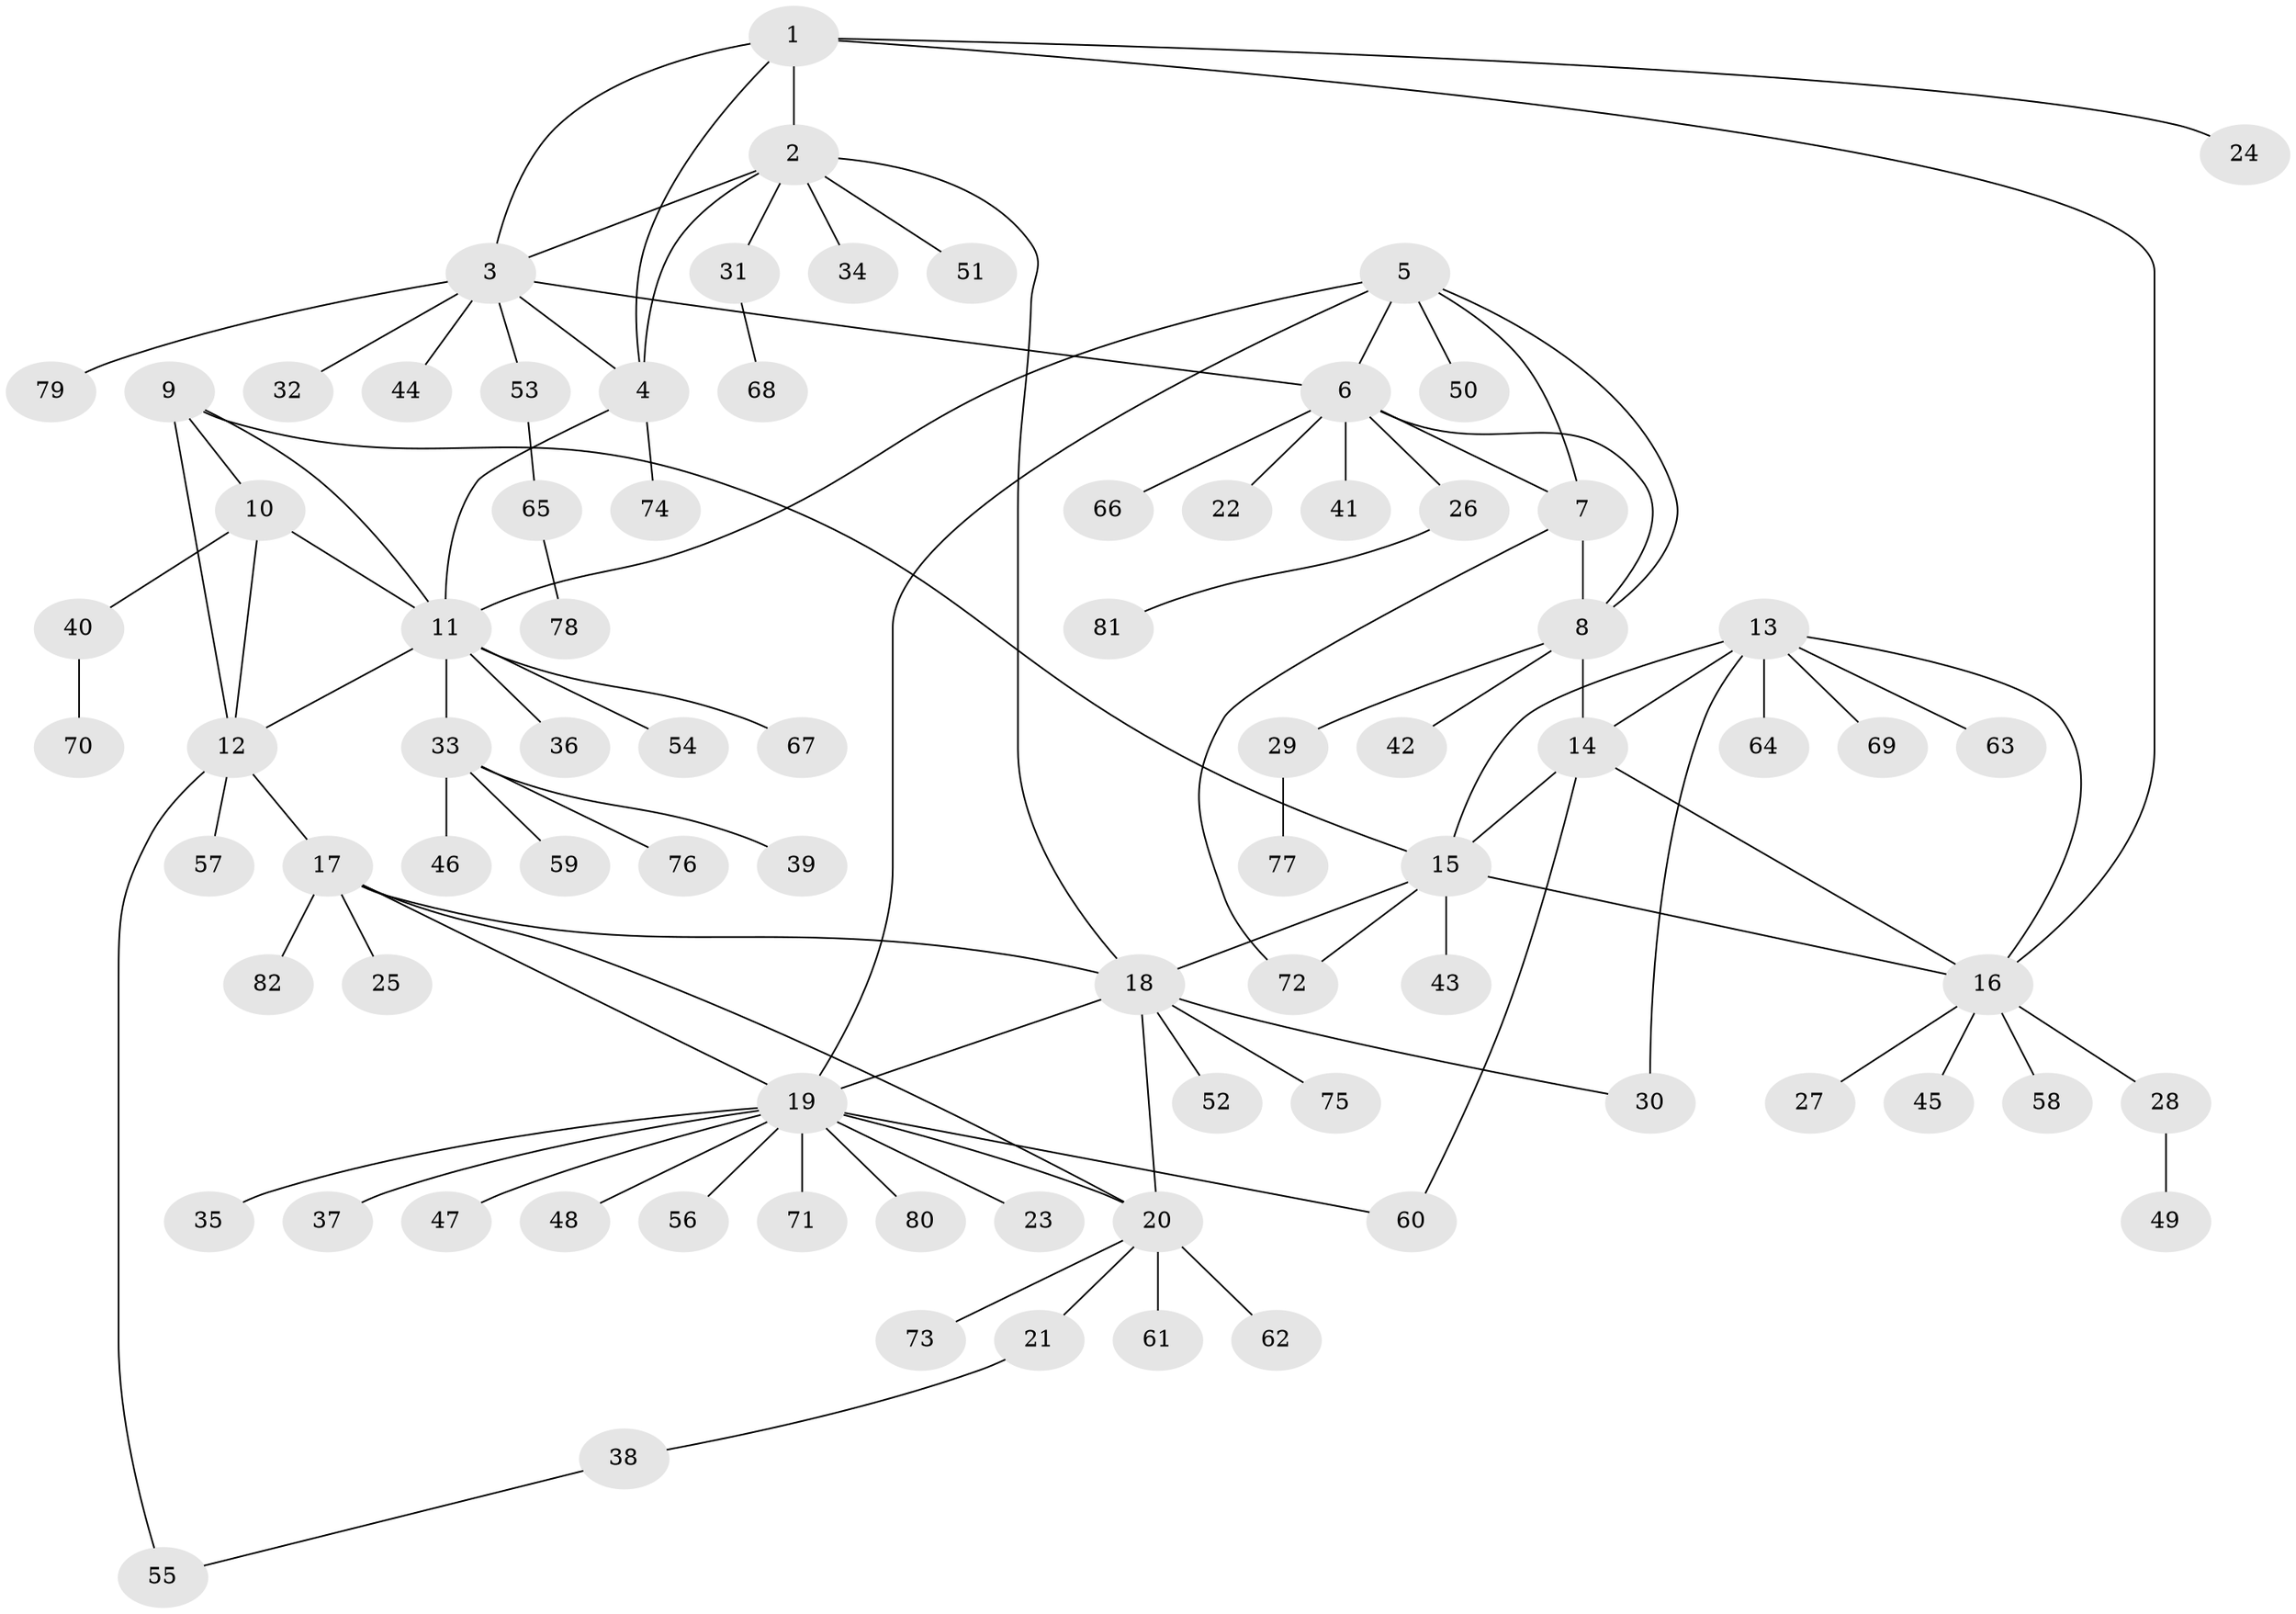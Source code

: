 // coarse degree distribution, {3: 0.041666666666666664, 4: 0.20833333333333334, 1: 0.5, 2: 0.08333333333333333, 6: 0.125, 5: 0.041666666666666664}
// Generated by graph-tools (version 1.1) at 2025/58/03/04/25 21:58:26]
// undirected, 82 vertices, 106 edges
graph export_dot {
graph [start="1"]
  node [color=gray90,style=filled];
  1;
  2;
  3;
  4;
  5;
  6;
  7;
  8;
  9;
  10;
  11;
  12;
  13;
  14;
  15;
  16;
  17;
  18;
  19;
  20;
  21;
  22;
  23;
  24;
  25;
  26;
  27;
  28;
  29;
  30;
  31;
  32;
  33;
  34;
  35;
  36;
  37;
  38;
  39;
  40;
  41;
  42;
  43;
  44;
  45;
  46;
  47;
  48;
  49;
  50;
  51;
  52;
  53;
  54;
  55;
  56;
  57;
  58;
  59;
  60;
  61;
  62;
  63;
  64;
  65;
  66;
  67;
  68;
  69;
  70;
  71;
  72;
  73;
  74;
  75;
  76;
  77;
  78;
  79;
  80;
  81;
  82;
  1 -- 2;
  1 -- 3;
  1 -- 4;
  1 -- 16;
  1 -- 24;
  2 -- 3;
  2 -- 4;
  2 -- 18;
  2 -- 31;
  2 -- 34;
  2 -- 51;
  3 -- 4;
  3 -- 6;
  3 -- 32;
  3 -- 44;
  3 -- 53;
  3 -- 79;
  4 -- 11;
  4 -- 74;
  5 -- 6;
  5 -- 7;
  5 -- 8;
  5 -- 11;
  5 -- 19;
  5 -- 50;
  6 -- 7;
  6 -- 8;
  6 -- 22;
  6 -- 26;
  6 -- 41;
  6 -- 66;
  7 -- 8;
  7 -- 72;
  8 -- 14;
  8 -- 29;
  8 -- 42;
  9 -- 10;
  9 -- 11;
  9 -- 12;
  9 -- 15;
  10 -- 11;
  10 -- 12;
  10 -- 40;
  11 -- 12;
  11 -- 33;
  11 -- 36;
  11 -- 54;
  11 -- 67;
  12 -- 17;
  12 -- 55;
  12 -- 57;
  13 -- 14;
  13 -- 15;
  13 -- 16;
  13 -- 30;
  13 -- 63;
  13 -- 64;
  13 -- 69;
  14 -- 15;
  14 -- 16;
  14 -- 60;
  15 -- 16;
  15 -- 18;
  15 -- 43;
  15 -- 72;
  16 -- 27;
  16 -- 28;
  16 -- 45;
  16 -- 58;
  17 -- 18;
  17 -- 19;
  17 -- 20;
  17 -- 25;
  17 -- 82;
  18 -- 19;
  18 -- 20;
  18 -- 30;
  18 -- 52;
  18 -- 75;
  19 -- 20;
  19 -- 23;
  19 -- 35;
  19 -- 37;
  19 -- 47;
  19 -- 48;
  19 -- 56;
  19 -- 60;
  19 -- 71;
  19 -- 80;
  20 -- 21;
  20 -- 61;
  20 -- 62;
  20 -- 73;
  21 -- 38;
  26 -- 81;
  28 -- 49;
  29 -- 77;
  31 -- 68;
  33 -- 39;
  33 -- 46;
  33 -- 59;
  33 -- 76;
  38 -- 55;
  40 -- 70;
  53 -- 65;
  65 -- 78;
}
